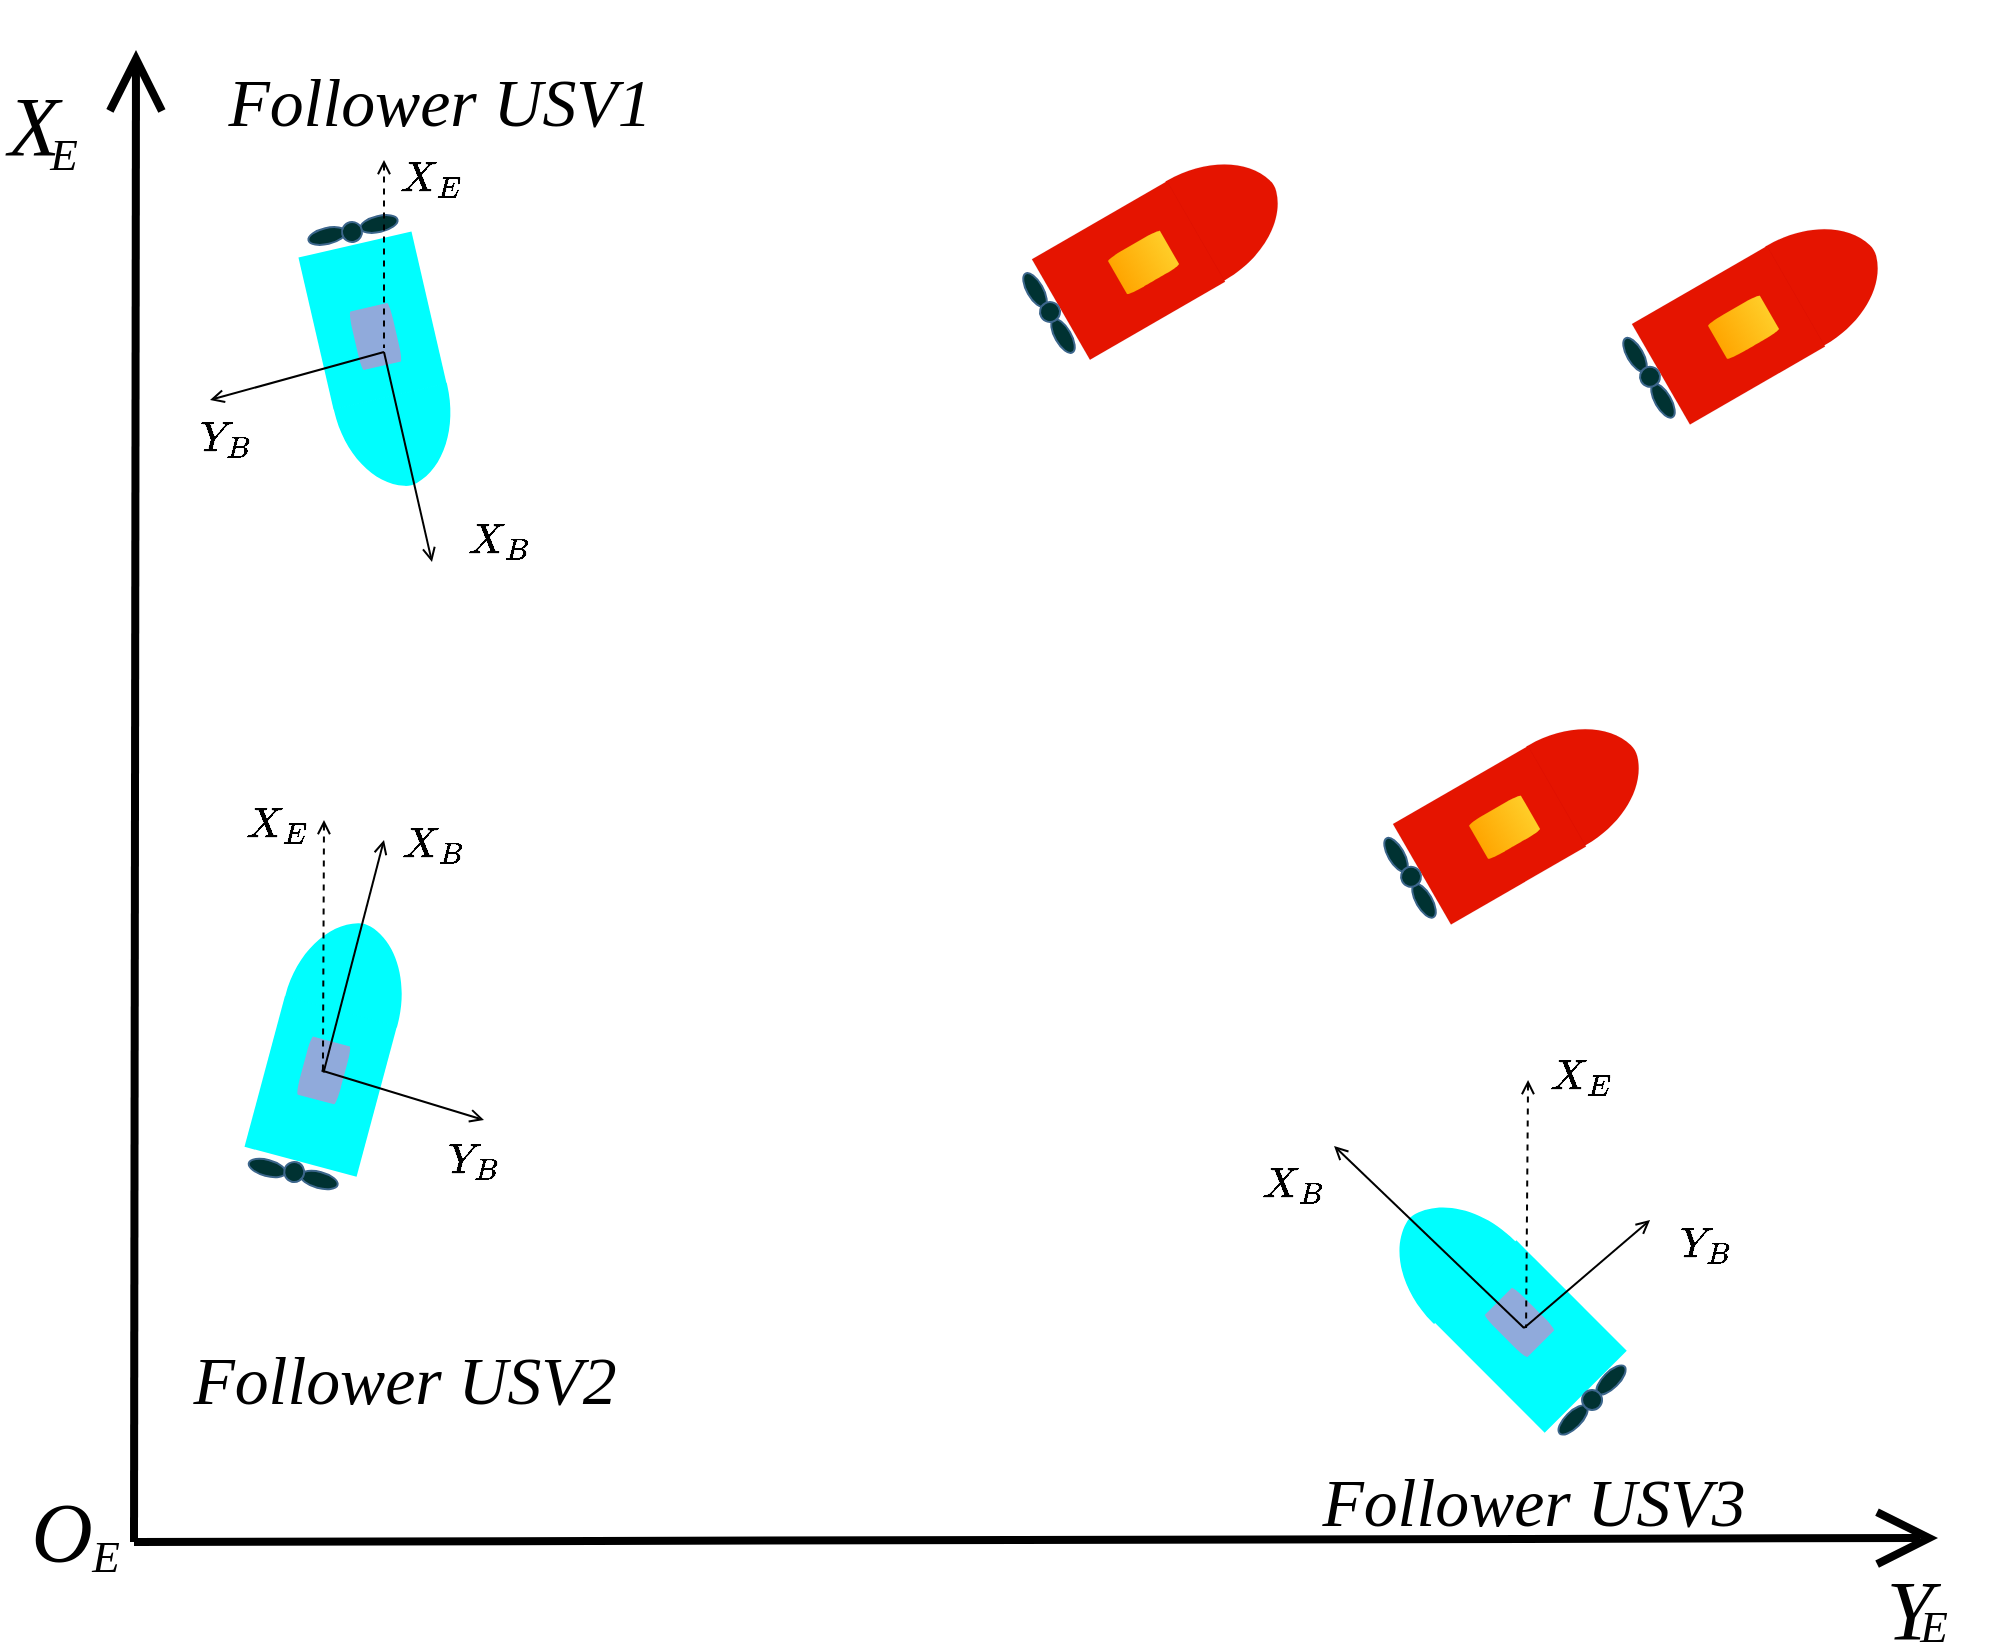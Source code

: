 <mxfile version="26.0.16">
  <diagram name="第 1 页" id="760zQDuqEaG6lzYlLRAv">
    <mxGraphModel dx="1667" dy="-176" grid="1" gridSize="9" guides="1" tooltips="1" connect="1" arrows="1" fold="1" page="1" pageScale="1" pageWidth="827" pageHeight="1169" background="#ffffff" math="1" shadow="0">
      <root>
        <mxCell id="0" />
        <mxCell id="1" parent="0" />
        <UserObject label="" tags="连接线" id="ym3lUk-vuMwfT1RFdZp_-1">
          <mxCell style="vsdxID=230;edgeStyle=none;startArrow=none;endArrow=open;startSize=22;endSize=22;strokeWidth=4;strokeColor=#000000;spacingTop=0;spacingBottom=0;spacingLeft=0;spacingRight=0;verticalAlign=middle;html=1;labelBackgroundColor=#ffffff;rounded=0;" parent="1" edge="1">
            <mxGeometry relative="1" as="geometry">
              <Array as="points" />
              <mxPoint x="148" y="2132" as="sourcePoint" />
              <mxPoint x="149" y="1386" as="targetPoint" />
            </mxGeometry>
          </mxCell>
        </UserObject>
        <UserObject label="" tags="连接线" id="ym3lUk-vuMwfT1RFdZp_-2">
          <mxCell style="vsdxID=231;edgeStyle=none;startArrow=none;endArrow=open;startSize=22;endSize=22;strokeWidth=4;strokeColor=#000000;spacingTop=0;spacingBottom=0;spacingLeft=0;spacingRight=0;verticalAlign=middle;html=1;labelBackgroundColor=#FFFFFF;rounded=0;" parent="1" edge="1">
            <mxGeometry relative="1" as="geometry">
              <Array as="points" />
              <mxPoint x="148" y="2132" as="sourcePoint" />
              <mxPoint x="1050" y="2130" as="targetPoint" />
            </mxGeometry>
          </mxCell>
        </UserObject>
        <UserObject label="&lt;div style=&quot;font-size: 1px&quot;&gt;&lt;font style=&quot;font-size:42.33px;font-family:Times New Roman;color:#000000;direction:ltr;letter-spacing:0px;line-height:120%;opacity:1&quot;&gt;&lt;i&gt;Y&lt;br/&gt;&lt;/i&gt;&lt;/font&gt;&lt;/div&gt;" tags="背景" id="ym3lUk-vuMwfT1RFdZp_-3">
          <mxCell style="verticalAlign=middle;align=center;overflow=width;vsdxID=233;fillColor=none;gradientColor=none;shape=stencil(nZBLDoAgDERP0z3SIyjew0SURgSD+Lu9kMZoXLhwN9O+tukAlrNpJg1SzDH4QW/URgNYgZTkjA4UkwJUgGXng+6DX1zLfmoymdXo17xh5zmRJ6Q42BWCfc2oJfdAr+Yv+AP9Cb7OJ3H/2JG1HNGz/84klThPVCc=);strokeColor=none;strokeWidth=2;points=[];labelBackgroundColor=none;rounded=0;html=1;whiteSpace=wrap;" parent="1" vertex="1">
            <mxGeometry x="1019" y="2141" width="34" height="41" as="geometry" />
          </mxCell>
        </UserObject>
        <UserObject label="&lt;div style=&quot;font-size: 1px&quot;&gt;&lt;font style=&quot;font-size:42.33px;font-family:Times New Roman;color:#000000;direction:ltr;letter-spacing:0px;line-height:120%;opacity:1&quot;&gt;&lt;i&gt;O&lt;br/&gt;&lt;/i&gt;&lt;/font&gt;&lt;/div&gt;" tags="背景" id="ym3lUk-vuMwfT1RFdZp_-4">
          <mxCell style="verticalAlign=middle;align=center;overflow=width;vsdxID=234;fillColor=#ffffff;gradientColor=none;shape=stencil(nZBLDoAgDERP0z3SIyjew0SURgSD+Lu9kMZoXLhwN9O+tukAlrNpJg1SzDH4QW/URgNYgZTkjA4UkwJUgGXng+6DX1zLfmoymdXo17xh5zmRJ6Q42BWCfc2oJfdAr+Yv+AP9Cb7OJ3H/2JG1HNGz/84klThPVCc=);strokeColor=none;strokeWidth=2;points=[];labelBackgroundColor=none;rounded=0;html=1;whiteSpace=wrap;" parent="1" vertex="1">
            <mxGeometry x="95" y="2102" width="34" height="41" as="geometry" />
          </mxCell>
        </UserObject>
        <UserObject label="&lt;div style=&quot;font-size: 1px&quot;&gt;&lt;font style=&quot;font-size:33.87px;font-family:Times New Roman;color:#000000;direction:ltr;letter-spacing:0px;line-height:120%;opacity:1&quot;&gt;&lt;i&gt;Follower USV1&lt;br/&gt;&lt;/i&gt;&lt;/font&gt;&lt;/div&gt;" tags="背景" id="ym3lUk-vuMwfT1RFdZp_-5">
          <mxCell style="verticalAlign=middle;align=center;overflow=width;vsdxID=248;fillColor=none;gradientColor=none;shape=stencil(nZBLDoAgDERP0z3SIyjew0SURgSD+Lu9kMZoXLhwN9O+tukAlrNpJg1SzDH4QW/URgNYgZTkjA4UkwJUgGXng+6DX1zLfmoymdXo17xh5zmRJ6Q42BWCfc2oJfdAr+Yv+AP9Cb7OJ3H/2JG1HNGz/84klThPVCc=);strokeColor=none;strokeWidth=2;points=[];labelBackgroundColor=none;rounded=0;html=1;whiteSpace=wrap;" parent="1" vertex="1">
            <mxGeometry x="170" y="1391" width="262" height="44" as="geometry" />
          </mxCell>
        </UserObject>
        <UserObject label="&lt;div style=&quot;font-size: 1px&quot;&gt;&lt;font style=&quot;font-size:33.87px;font-family:Times New Roman;color:#000000;direction:ltr;letter-spacing:0px;line-height:120%;opacity:1&quot;&gt;&lt;i&gt;Follower USV2&lt;br/&gt;&lt;/i&gt;&lt;/font&gt;&lt;/div&gt;" tags="背景" id="ym3lUk-vuMwfT1RFdZp_-6">
          <mxCell style="verticalAlign=middle;align=center;overflow=width;vsdxID=249;fillColor=none;gradientColor=none;shape=stencil(nZBLDoAgDERP0z3SIyjew0SURgSD+Lu9kMZoXLhwN9O+tukAlrNpJg1SzDH4QW/URgNYgZTkjA4UkwJUgGXng+6DX1zLfmoymdXo17xh5zmRJ6Q42BWCfc2oJfdAr+Yv+AP9Cb7OJ3H/2JG1HNGz/84klThPVCc=);strokeColor=none;strokeWidth=2;points=[];labelBackgroundColor=none;rounded=0;html=1;whiteSpace=wrap;" parent="1" vertex="1">
            <mxGeometry x="144" y="2031" width="279" height="42" as="geometry" />
          </mxCell>
        </UserObject>
        <UserObject label="&lt;div style=&quot;font-size: 1px&quot;&gt;&lt;font style=&quot;font-size:33.87px;font-family:Times New Roman;color:#000000;direction:ltr;letter-spacing:0px;line-height:120%;opacity:1&quot;&gt;&lt;i&gt;Follower USV3&lt;br/&gt;&lt;/i&gt;&lt;/font&gt;&lt;/div&gt;" tags="背景" id="ym3lUk-vuMwfT1RFdZp_-7">
          <mxCell style="verticalAlign=middle;align=center;overflow=width;vsdxID=250;fillColor=none;gradientColor=none;shape=stencil(nZBLDoAgDERP0z3SIyjew0SURgSD+Lu9kMZoXLhwN9O+tukAlrNpJg1SzDH4QW/URgNYgZTkjA4UkwJUgGXng+6DX1zLfmoymdXo17xh5zmRJ6Q42BWCfc2oJfdAr+Yv+AP9Cb7OJ3H/2JG1HNGz/84klThPVCc=);strokeColor=none;strokeWidth=2;points=[];labelBackgroundColor=none;rounded=0;html=1;whiteSpace=wrap;" parent="1" vertex="1">
            <mxGeometry x="723" y="2092" width="250" height="40" as="geometry" />
          </mxCell>
        </UserObject>
        <UserObject label="&lt;div style=&quot;font-size: 1px&quot;&gt;&lt;font style=&quot;font-size:22.58px;font-family:Times New Roman;color:#000000;direction:ltr;letter-spacing:0px;line-height:120%;opacity:1&quot;&gt;&lt;i&gt;E&lt;br/&gt;&lt;/i&gt;&lt;/font&gt;&lt;/div&gt;" tags="背景" id="ym3lUk-vuMwfT1RFdZp_-8">
          <mxCell style="verticalAlign=middle;align=center;overflow=width;vsdxID=266;fillColor=none;gradientColor=none;shape=stencil(nZBLDoAgDERP0z3SIyjew0SURgSD+Lu9kMZoXLhwN9O+tukAlrNpJg1SzDH4QW/URgNYgZTkjA4UkwJUgGXng+6DX1zLfmoymdXo17xh5zmRJ6Q42BWCfc2oJfdAr+Yv+AP9Cb7OJ3H/2JG1HNGz/84klThPVCc=);strokeColor=none;strokeWidth=2;points=[];labelBackgroundColor=none;rounded=0;html=1;whiteSpace=wrap;" parent="1" vertex="1">
            <mxGeometry x="1038" y="2160" width="20" height="24" as="geometry" />
          </mxCell>
        </UserObject>
        <UserObject label="&lt;div style=&quot;font-size: 1px&quot;&gt;&lt;font style=&quot;font-size:22.58px;font-family:Times New Roman;color:#000000;direction:ltr;letter-spacing:0px;line-height:120%;opacity:1&quot;&gt;&lt;i&gt;E&lt;br/&gt;&lt;/i&gt;&lt;/font&gt;&lt;/div&gt;" tags="背景" id="ym3lUk-vuMwfT1RFdZp_-9">
          <mxCell style="verticalAlign=middle;align=center;overflow=width;vsdxID=267;fillColor=none;gradientColor=none;shape=stencil(nZBLDoAgDERP0z3SIyjew0SURgSD+Lu9kMZoXLhwN9O+tukAlrNpJg1SzDH4QW/URgNYgZTkjA4UkwJUgGXng+6DX1zLfmoymdXo17xh5zmRJ6Q42BWCfc2oJfdAr+Yv+AP9Cb7OJ3H/2JG1HNGz/84klThPVCc=);strokeColor=none;strokeWidth=2;points=[];labelBackgroundColor=none;rounded=0;html=1;whiteSpace=wrap;" parent="1" vertex="1">
            <mxGeometry x="124" y="2125" width="20" height="24" as="geometry" />
          </mxCell>
        </UserObject>
        <UserObject label="" tags="背景" id="ym3lUk-vuMwfT1RFdZp_-10">
          <mxCell style="vsdxID=268;fillColor=none;gradientColor=none;strokeColor=none;strokeWidth=2;points=[];labelBackgroundColor=none;rounded=0;html=1;whiteSpace=wrap;" parent="1" vertex="1">
            <mxGeometry x="81" y="1399" width="43" height="50" as="geometry" />
          </mxCell>
        </UserObject>
        <mxCell id="ym3lUk-vuMwfT1RFdZp_-11" value="&lt;div style=&quot;font-size: 1px&quot;&gt;&lt;font style=&quot;font-size:42.33px;font-family:Times New Roman;color:#000000;direction:ltr;letter-spacing:0px;line-height:120%;opacity:1&quot;&gt;&lt;i&gt;X&lt;br/&gt;&lt;/i&gt;&lt;/font&gt;&lt;/div&gt;" style="verticalAlign=middle;align=center;overflow=width;vsdxID=269;fillColor=#ffffff;gradientColor=none;shape=stencil(nZBLDoAgDERP0z3SIyjew0SURgSD+Lu9kMZoXLhwN9O+tukAlrNpJg1SzDH4QW/URgNYgZTkjA4UkwJUgGXng+6DX1zLfmoymdXo17xh5zmRJ6Q42BWCfc2oJfdAr+Yv+AP9Cb7OJ3H/2JG1HNGz/84klThPVCc=);strokeColor=none;strokeWidth=2;points=[];labelBackgroundColor=none;rounded=0;html=1;whiteSpace=wrap;" parent="ym3lUk-vuMwfT1RFdZp_-10" vertex="1">
          <mxGeometry width="34" height="41" as="geometry" />
        </mxCell>
        <mxCell id="ym3lUk-vuMwfT1RFdZp_-12" value="&lt;div style=&quot;font-size: 1px&quot;&gt;&lt;font style=&quot;font-size:22.58px;font-family:Times New Roman;color:#000000;direction:ltr;letter-spacing:0px;line-height:120%;opacity:1&quot;&gt;&lt;i&gt;E&lt;br/&gt;&lt;/i&gt;&lt;/font&gt;&lt;/div&gt;" style="verticalAlign=middle;align=center;overflow=width;vsdxID=270;fillColor=none;gradientColor=none;shape=stencil(nZBLDoAgDERP0z3SIyjew0SURgSD+Lu9kMZoXLhwN9O+tukAlrNpJg1SzDH4QW/URgNYgZTkjA4UkwJUgGXng+6DX1zLfmoymdXo17xh5zmRJ6Q42BWCfc2oJfdAr+Yv+AP9Cb7OJ3H/2JG1HNGz/84klThPVCc=);strokeColor=none;strokeWidth=2;points=[];labelBackgroundColor=none;rounded=0;html=1;whiteSpace=wrap;" parent="ym3lUk-vuMwfT1RFdZp_-10" vertex="1">
          <mxGeometry x="22" y="25" width="20" height="24" as="geometry" />
        </mxCell>
        <mxCell id="ym3lUk-vuMwfT1RFdZp_-37" value="" style="group" parent="1" vertex="1" connectable="0">
          <mxGeometry x="782.999" y="1901" width="120.062" height="189.466" as="geometry" />
        </mxCell>
        <mxCell id="ym3lUk-vuMwfT1RFdZp_-38" style="vsdxID=347;rotation=255;fillColor=none;gradientColor=none;strokeColor=none;strokeWidth=2;points=[];labelBackgroundColor=none;rounded=0;html=1;whiteSpace=wrap;" parent="ym3lUk-vuMwfT1RFdZp_-37" vertex="1">
          <mxGeometry x="-3.969" y="71" width="128" height="90" as="geometry" />
        </mxCell>
        <mxCell id="ym3lUk-vuMwfT1RFdZp_-39" style="vsdxID=348;rotation=315;fillColor=#00fefe;gradientColor=none;shape=stencil(lZPRcoMgEEW/hkeZZdERntPkP5gElamVDJrG/H2xUBQzk2ne2OWwFy67hB/GTl01QRgnZz/13VymjvAPgmiGTjsz+RXhR8IPjXW6dfY2XEJ8VQu5rL7s91JhDueAAi6HEB4hwQB+41OgzzcXcJZ4FvmYkZIyGVIzRigSMZSCchEJnhMxlDWt6peyuWYpqRS5JvPXYLkuA4os1y1LWuXSQKXcKit39rtuTlXrcDFw0SCskmURqqpUdFcT5kLNZiycndRk7JA9pleu1YXXK5petdnWeNf6ukmzV94IoELm/mxfjvm/Jne2HvI9899/WU+w57/G1CB/djzwuWf4SolcfdeKvRneaNz3aL9YJ6QxfR8GbLu/nyifCtPIjz8=);strokeColor=none;strokeWidth=0;spacingTop=-3;spacingBottom=-3;spacingLeft=-3;spacingRight=-3;points=[];labelBackgroundColor=none;rounded=0;html=1;whiteSpace=wrap;" parent="ym3lUk-vuMwfT1RFdZp_-38" vertex="1">
          <mxGeometry x="-6" y="-9" width="58" height="46" as="geometry" />
        </mxCell>
        <mxCell id="ym3lUk-vuMwfT1RFdZp_-40" style="vsdxID=349;rotation=315;fillColor=#00fefe;gradientColor=none;shape=stencil(nZBRDoQgDERP03+WHsHFe5iISyOCQdT19kIaIxq//Jtp3zTpAFaTaUYNUkwx+F6v1EYD+AUpyRkdKCYFqACrzgf9C352LfuxyWRWg1/yhT/nRE5IsZWuZtCSK8CPeI0e/hF+jV7AJM4PO7KWCyr390bSiNtEtQM=);strokeColor=none;strokeWidth=0;spacingTop=-3;spacingBottom=-3;spacingLeft=-3;spacingRight=-3;points=[];labelBackgroundColor=none;rounded=0;html=1;whiteSpace=wrap;" parent="ym3lUk-vuMwfT1RFdZp_-38" vertex="1">
          <mxGeometry x="38" y="18" width="58" height="78" as="geometry" />
        </mxCell>
        <mxCell id="ym3lUk-vuMwfT1RFdZp_-41" style="vsdxID=350;rotation=315;fillColor=#90aadb;gradientColor=none;shape=stencil(tZTbUsMgEIafhsswHJPmWut7MC1tGWPSIamNby+RhWSjrTqjd7B8sP8eWCIf+pM5WyJYP/ju2V7dfjgR+UiEcO3JejeEFZFbIh8OnbdH313afdyfzUROq5fudXphjPdqTXU13RLsLVrYx+4pwruLjzTP+KYEHEyMljxaRgFQSbkGCEyccvAyygwpBZBMUFktnRu/C6celGrKgfegNJhUehUerWmNgglIJQEpzOj6wneDGVzXLoNljfFHWwR/xaExR3TUX609L8z8Xno4Yzg5SlEtcXZmBgxlTdkqOTMj18xPPW/KnK9cl4rqzaou6VouSxBcY9+JAc+Naxf9E0rAUcZX9FqnoEpiobMEgRKfJC4DkZi4lRwskZGvO+JGl4nPXVZr1GUy1zTFTEX6Av/QZFggD79EYoV6ritAKgtCn/qv5N3ph2/mya/gsJjH1sE1TZx6y/P1mAumOCLl9h0=);strokeColor=none;strokeWidth=0;spacingTop=-3;spacingBottom=-3;spacingLeft=-3;spacingRight=-3;points=[];labelBackgroundColor=none;rounded=0;html=1;whiteSpace=wrap;" parent="ym3lUk-vuMwfT1RFdZp_-38" vertex="1">
          <mxGeometry x="51" y="35" width="21" height="30" as="geometry" />
        </mxCell>
        <mxCell id="ym3lUk-vuMwfT1RFdZp_-42" style="vsdxID=351;rotation=255;fillColor=none;gradientColor=none;strokeColor=none;strokeWidth=2;points=[];labelBackgroundColor=none;rounded=0;html=1;whiteSpace=wrap;" parent="ym3lUk-vuMwfT1RFdZp_-38" vertex="1">
          <mxGeometry x="85" y="69" width="26" height="39" as="geometry" />
        </mxCell>
        <mxCell id="ym3lUk-vuMwfT1RFdZp_-43" style="vsdxID=352;rotation=315;fillColor=#003232;gradientColor=none;shape=stencil(vVFBDgIhDHwNRxKE+IJ1/Ufjll0iLpuCLv5eSDWKevLgbaYznTatMF2cYEGhVUwUjri6IU3C7ITWbp6QXCpImF6YzgbCkcJ5HpgvUJ0VncKlJmTuU7VDqyuzLdM9O4EORaLcaIpa7yNoo75GqSwhuygpJEguzM1UDzSiLGOk9TDec1iKK+LyUf5lsf+tVcDzzNZ5z1961d/fUkr8UtPfAA==);strokeColor=#3c668c;points=[[0.5,0,0],[0.5,0.5,0],[0.5,0.5,0],[0.5,0.5,0],[1,0.5,0]];labelBackgroundColor=none;rounded=0;html=1;whiteSpace=wrap;" parent="ym3lUk-vuMwfT1RFdZp_-42" vertex="1">
          <mxGeometry x="13" y="6" width="19" height="8" as="geometry" />
        </mxCell>
        <mxCell id="ym3lUk-vuMwfT1RFdZp_-44" style="vsdxID=353;rotation=315;fillColor=#003232;gradientColor=none;shape=stencil(vVFBDgIhDHwNRxKE+IJ1/Ufjll0iLpuCLv5eSDWKevLgbaYznTatMF2cYEGhVUwUjri6IU3C7ITWbp6QXCpImF6YzgbCkcJ5HpgvUJ0VncKlJmTuU7VDqyuzLdM9O4EORaLcaIpa7yNoo75GqSwhuygpJEguzM1UDzSiLGOk9TDec1iKK+LyUf5lsf+tVcDzzNZ5z1961d/fUkr8UtPfAA==);strokeColor=#3c668c;points=[[0.5,0,0],[0.5,0.5,0],[0.5,0.5,0],[0.5,0.5,0],[1,0.5,0]];labelBackgroundColor=none;rounded=0;html=1;whiteSpace=wrap;" parent="ym3lUk-vuMwfT1RFdZp_-42" vertex="1">
          <mxGeometry x="-6" y="26" width="19" height="8" as="geometry" />
        </mxCell>
        <mxCell id="ym3lUk-vuMwfT1RFdZp_-45" style="vsdxID=354;rotation=315;fillColor=#003232;gradientColor=none;shape=stencil(vVHLDsIgEPwajiQU4hfU+h8bu7RELM2CFv9eyMZYjCcP3mZ2Zh/ZEaaPM6wotIqJwgU3N6ZZmKPQ2i0zkksFCTMI09tAOFG4LSPzFaqzomu41wmZ+1Tt0OrB7MD0xE6gc5EoN5qi1vsa1Kmvo1SWkF2UFBIkF5ZmqweaUJY10nqYGiluiOuu3P182P/OKuD9Zuu855T2+mcspcSRmuEJ);strokeColor=#3c668c;points=[[0.5,0,0],[0.5,0.5,0],[0.5,0.5,0],[0.5,0.5,0],[1,0.5,0],[0.15,0.85,0],[0.85,0.85,0],[0.85,0.15,0],[0.15,0.15,0]];labelBackgroundColor=none;rounded=0;html=1;whiteSpace=wrap;" parent="ym3lUk-vuMwfT1RFdZp_-42" vertex="1">
          <mxGeometry x="8" y="15" width="10" height="10" as="geometry" />
        </mxCell>
        <mxCell id="ym3lUk-vuMwfT1RFdZp_-46" style="vsdxID=355;rotation=278;fillColor=none;gradientColor=none;strokeColor=none;strokeWidth=2;points=[];labelBackgroundColor=none;rounded=0;html=1;whiteSpace=wrap;" parent="ym3lUk-vuMwfT1RFdZp_-37" vertex="1">
          <mxGeometry x="30.031" y="57" width="46" height="86" as="geometry" />
        </mxCell>
        <UserObject label="" tags="连接线" id="ym3lUk-vuMwfT1RFdZp_-47">
          <mxCell style="vsdxID=356;edgeStyle=none;startArrow=none;endArrow=open;startSize=5;endSize=5;strokeColor=#000000;spacingTop=0;spacingBottom=0;spacingLeft=0;spacingRight=0;verticalAlign=middle;html=1;labelBackgroundColor=#ffffff;rounded=0;" parent="ym3lUk-vuMwfT1RFdZp_-46" edge="1">
            <mxGeometry relative="1" as="geometry">
              <Array as="points" />
              <mxPoint x="30" y="67" as="sourcePoint" />
              <mxPoint x="-65" y="-24" as="targetPoint" />
            </mxGeometry>
          </mxCell>
        </UserObject>
        <UserObject label="" tags="连接线" id="ym3lUk-vuMwfT1RFdZp_-48">
          <mxCell style="vsdxID=357;edgeStyle=none;startArrow=none;endArrow=open;startSize=5;endSize=5;strokeColor=#000000;spacingTop=0;spacingBottom=0;spacingLeft=0;spacingRight=0;verticalAlign=middle;html=1;labelBackgroundColor=#ffffff;rounded=0;" parent="ym3lUk-vuMwfT1RFdZp_-46" edge="1">
            <mxGeometry relative="1" as="geometry">
              <Array as="points" />
              <mxPoint x="30" y="67" as="sourcePoint" />
              <mxPoint x="93" y="13" as="targetPoint" />
            </mxGeometry>
          </mxCell>
        </UserObject>
        <UserObject label="" tags="连接线" id="ym3lUk-vuMwfT1RFdZp_-49">
          <mxCell style="vsdxID=358;edgeStyle=none;dashed=1;startArrow=open;endArrow=none;startSize=5;endSize=5;strokeColor=#000000;spacingTop=0;spacingBottom=0;spacingLeft=0;spacingRight=0;verticalAlign=middle;html=1;labelBackgroundColor=#FFFFFF;rounded=0;" parent="ym3lUk-vuMwfT1RFdZp_-37" edge="1">
            <mxGeometry relative="1" as="geometry">
              <Array as="points" />
              <mxPoint x="62.031" as="sourcePoint" />
              <mxPoint x="61.031" y="124" as="targetPoint" />
            </mxGeometry>
          </mxCell>
        </UserObject>
        <mxCell id="ym3lUk-vuMwfT1RFdZp_-50" value="" style="group" parent="1" vertex="1" connectable="0">
          <mxGeometry x="186" y="1441" width="162" height="201" as="geometry" />
        </mxCell>
        <UserObject label="" tags="连接线" id="ym3lUk-vuMwfT1RFdZp_-51">
          <mxCell style="vsdxID=308;edgeStyle=none;startArrow=none;endArrow=none;startSize=5;endSize=5;strokeColor=#000000;spacingTop=0;spacingBottom=0;spacingLeft=0;spacingRight=0;verticalAlign=middle;html=1;labelBackgroundColor=#ffffff;rounded=0;jumpStyle=arc;" parent="ym3lUk-vuMwfT1RFdZp_-50" edge="1">
            <mxGeometry relative="1" as="geometry">
              <Array as="points" />
              <mxPoint x="86" y="99" as="sourcePoint" />
              <mxPoint x="85" y="87" as="targetPoint" />
            </mxGeometry>
          </mxCell>
        </UserObject>
        <mxCell id="ym3lUk-vuMwfT1RFdZp_-52" style="vsdxID=297;rotation=167;fillColor=#00fefe;gradientColor=none;shape=stencil(lZPRcoMgEEW/hkeZZdERntPkP5gElamVDJrG/H2xUBQzk2ne2OWwFy67hB/GTl01QRgnZz/13VymjvAPgmiGTjsz+RXhR8IPjXW6dfY2XEJ8VQu5rL7s91JhDueAAi6HEB4hwQB+41OgzzcXcJZ4FvmYkZIyGVIzRigSMZSCchEJnhMxlDWt6peyuWYpqRS5JvPXYLkuA4os1y1LWuXSQKXcKit39rtuTlXrcDFw0SCskmURqqpUdFcT5kLNZiycndRk7JA9pleu1YXXK5petdnWeNf6ukmzV94IoELm/mxfjvm/Jne2HvI9899/WU+w57/G1CB/djzwuWf4SolcfdeKvRneaNz3aL9YJ6QxfR8GbLu/nyifCtPIjz8=);strokeColor=none;strokeWidth=0;spacingTop=-3;spacingBottom=-3;spacingLeft=-3;spacingRight=-3;points=[];labelBackgroundColor=none;rounded=0;html=1;whiteSpace=wrap;container=0;" parent="ym3lUk-vuMwfT1RFdZp_-50" vertex="1">
          <mxGeometry x="66" y="117" width="58" height="46" as="geometry" />
        </mxCell>
        <mxCell id="ym3lUk-vuMwfT1RFdZp_-53" style="vsdxID=298;rotation=167;fillColor=#00fefe;gradientColor=none;shape=stencil(nZBRDoQgDERP03+WHsHFe5iISyOCQdT19kIaIxq//Jtp3zTpAFaTaUYNUkwx+F6v1EYD+AUpyRkdKCYFqACrzgf9C352LfuxyWRWg1/yhT/nRE5IsZWuZtCSK8CPeI0e/hF+jV7AJM4PO7KWCyr390bSiNtEtQM=);strokeColor=none;strokeWidth=0;spacingTop=-3;spacingBottom=-3;spacingLeft=-3;spacingRight=-3;points=[];labelBackgroundColor=none;rounded=0;html=1;whiteSpace=wrap;container=0;" parent="ym3lUk-vuMwfT1RFdZp_-50" vertex="1">
          <mxGeometry x="52" y="41" width="58" height="78" as="geometry" />
        </mxCell>
        <mxCell id="ym3lUk-vuMwfT1RFdZp_-54" style="vsdxID=299;rotation=167;fillColor=#90aadb;gradientColor=none;shape=stencil(tZTbUsMgEIafhsswHJPmWut7MC1tGWPSIamNby+RhWSjrTqjd7B8sP8eWCIf+pM5WyJYP/ju2V7dfjgR+UiEcO3JejeEFZFbIh8OnbdH313afdyfzUROq5fudXphjPdqTXU13RLsLVrYx+4pwruLjzTP+KYEHEyMljxaRgFQSbkGCEyccvAyygwpBZBMUFktnRu/C6celGrKgfegNJhUehUerWmNgglIJQEpzOj6wneDGVzXLoNljfFHWwR/xaExR3TUX609L8z8Xno4Yzg5SlEtcXZmBgxlTdkqOTMj18xPPW/KnK9cl4rqzaou6VouSxBcY9+JAc+Naxf9E0rAUcZX9FqnoEpiobMEgRKfJC4DkZi4lRwskZGvO+JGl4nPXVZr1GUy1zTFTEX6Av/QZFggD79EYoV6ritAKgtCn/qv5N3ph2/mya/gsJjH1sE1TZx6y/P1mAumOCLl9h0=);strokeColor=none;strokeWidth=0;spacingTop=-3;spacingBottom=-3;spacingLeft=-3;spacingRight=-3;points=[];labelBackgroundColor=none;rounded=0;html=1;whiteSpace=wrap;container=0;" parent="ym3lUk-vuMwfT1RFdZp_-50" vertex="1">
          <mxGeometry x="72" y="73" width="21" height="30" as="geometry" />
        </mxCell>
        <mxCell id="ym3lUk-vuMwfT1RFdZp_-55" style="vsdxID=301;rotation=167;fillColor=#003232;gradientColor=none;shape=stencil(vVFBDgIhDHwNRxKE+IJ1/Ufjll0iLpuCLv5eSDWKevLgbaYznTatMF2cYEGhVUwUjri6IU3C7ITWbp6QXCpImF6YzgbCkcJ5HpgvUJ0VncKlJmTuU7VDqyuzLdM9O4EORaLcaIpa7yNoo75GqSwhuygpJEguzM1UDzSiLGOk9TDec1iKK+LyUf5lsf+tVcDzzNZ5z1961d/fUkr8UtPfAA==);strokeColor=#3c668c;points=[[0.5,0,0],[0.5,0.5,0],[0.5,0.5,0],[0.5,0.5,0],[1,0.5,0]];labelBackgroundColor=none;rounded=0;html=1;whiteSpace=wrap;container=0;" parent="ym3lUk-vuMwfT1RFdZp_-50" vertex="1">
          <mxGeometry x="49" y="34" width="19" height="8" as="geometry" />
        </mxCell>
        <mxCell id="ym3lUk-vuMwfT1RFdZp_-56" style="vsdxID=302;rotation=167;fillColor=#003232;gradientColor=none;shape=stencil(vVFBDgIhDHwNRxKE+IJ1/Ufjll0iLpuCLv5eSDWKevLgbaYznTatMF2cYEGhVUwUjri6IU3C7ITWbp6QXCpImF6YzgbCkcJ5HpgvUJ0VncKlJmTuU7VDqyuzLdM9O4EORaLcaIpa7yNoo75GqSwhuygpJEguzM1UDzSiLGOk9TDec1iKK+LyUf5lsf+tVcDzzNZ5z1961d/fUkr8UtPfAA==);strokeColor=#3c668c;points=[[0.5,0,0],[0.5,0.5,0],[0.5,0.5,0],[0.5,0.5,0],[1,0.5,0]];labelBackgroundColor=none;rounded=0;html=1;whiteSpace=wrap;container=0;" parent="ym3lUk-vuMwfT1RFdZp_-50" vertex="1">
          <mxGeometry x="75" y="28" width="19" height="8" as="geometry" />
        </mxCell>
        <mxCell id="ym3lUk-vuMwfT1RFdZp_-57" style="vsdxID=303;rotation=167;fillColor=#003232;gradientColor=none;shape=stencil(vVHLDsIgEPwajiQU4hfU+h8bu7RELM2CFv9eyMZYjCcP3mZ2Zh/ZEaaPM6wotIqJwgU3N6ZZmKPQ2i0zkksFCTMI09tAOFG4LSPzFaqzomu41wmZ+1Tt0OrB7MD0xE6gc5EoN5qi1vsa1Kmvo1SWkF2UFBIkF5ZmqweaUJY10nqYGiluiOuu3P182P/OKuD9Zuu855T2+mcspcSRmuEJ);strokeColor=#3c668c;points=[[0.5,0,0],[0.5,0.5,0],[0.5,0.5,0],[0.5,0.5,0],[1,0.5,0],[0.15,0.85,0],[0.85,0.85,0],[0.85,0.15,0],[0.15,0.15,0]];labelBackgroundColor=none;rounded=0;html=1;whiteSpace=wrap;container=0;" parent="ym3lUk-vuMwfT1RFdZp_-50" vertex="1">
          <mxGeometry x="66" y="31" width="10" height="10" as="geometry" />
        </mxCell>
        <UserObject label="" tags="连接线" id="ym3lUk-vuMwfT1RFdZp_-58">
          <mxCell style="vsdxID=305;edgeStyle=none;startArrow=none;endArrow=open;startSize=5;endSize=5;strokeColor=#000000;spacingTop=0;spacingBottom=0;spacingLeft=0;spacingRight=0;verticalAlign=middle;html=1;labelBackgroundColor=#ffffff;rounded=0;" parent="ym3lUk-vuMwfT1RFdZp_-50" edge="1">
            <mxGeometry relative="1" as="geometry">
              <Array as="points" />
              <mxPoint x="87" y="96" as="sourcePoint" />
              <mxPoint x="111" y="201" as="targetPoint" />
            </mxGeometry>
          </mxCell>
        </UserObject>
        <UserObject label="" tags="连接线" id="ym3lUk-vuMwfT1RFdZp_-59">
          <mxCell style="vsdxID=306;edgeStyle=none;startArrow=none;endArrow=open;startSize=5;endSize=5;strokeColor=#000000;spacingTop=0;spacingBottom=0;spacingLeft=0;spacingRight=0;verticalAlign=middle;html=1;labelBackgroundColor=#ffffff;rounded=0;" parent="ym3lUk-vuMwfT1RFdZp_-50" edge="1">
            <mxGeometry relative="1" as="geometry">
              <Array as="points" />
              <mxPoint x="87" y="96" as="sourcePoint" />
              <mxPoint y="120" as="targetPoint" />
            </mxGeometry>
          </mxCell>
        </UserObject>
        <UserObject label="" tags="连接线" id="ym3lUk-vuMwfT1RFdZp_-60">
          <mxCell style="vsdxID=307;edgeStyle=none;dashed=1;startArrow=open;endArrow=none;startSize=5;endSize=5;strokeColor=#000000;spacingTop=0;spacingBottom=0;spacingLeft=0;spacingRight=0;verticalAlign=middle;html=1;labelBackgroundColor=#FFFFFF;rounded=0;" parent="ym3lUk-vuMwfT1RFdZp_-50" edge="1">
            <mxGeometry relative="1" as="geometry">
              <Array as="points" />
              <mxPoint x="87" as="sourcePoint" />
              <mxPoint x="87" y="94" as="targetPoint" />
            </mxGeometry>
          </mxCell>
        </UserObject>
        <mxCell id="K0smCS37ebfzM0jqKc9F-3" value="\(Y_{B}\)" style="text;html=1;align=center;verticalAlign=middle;whiteSpace=wrap;rounded=0;fontSize=18;fontStyle=1" parent="ym3lUk-vuMwfT1RFdZp_-50" vertex="1">
          <mxGeometry x="-13" y="130" width="41" height="20" as="geometry" />
        </mxCell>
        <mxCell id="K0smCS37ebfzM0jqKc9F-2" value="\(X_{E}\)" style="text;html=1;align=center;verticalAlign=middle;whiteSpace=wrap;rounded=0;fontSize=18;fontStyle=1" parent="ym3lUk-vuMwfT1RFdZp_-50" vertex="1">
          <mxGeometry x="94" width="34" height="20" as="geometry" />
        </mxCell>
        <mxCell id="K0smCS37ebfzM0jqKc9F-17" value="\(X_{B}\)" style="text;html=1;align=center;verticalAlign=middle;whiteSpace=wrap;rounded=0;fontSize=18;fontStyle=1" parent="ym3lUk-vuMwfT1RFdZp_-50" vertex="1">
          <mxGeometry x="128" y="181" width="34" height="20" as="geometry" />
        </mxCell>
        <mxCell id="K0smCS37ebfzM0jqKc9F-18" value="" style="group" parent="1" vertex="1" connectable="0">
          <mxGeometry x="203.004" y="1771" width="119.996" height="202.663" as="geometry" />
        </mxCell>
        <mxCell id="ym3lUk-vuMwfT1RFdZp_-62" style="vsdxID=325;rotation=315;fillColor=none;gradientColor=none;strokeColor=none;strokeWidth=2;points=[];labelBackgroundColor=none;rounded=0;html=1;whiteSpace=wrap;" parent="K0smCS37ebfzM0jqKc9F-18" vertex="1">
          <mxGeometry x="12.106" y="157" width="35.0" height="39" as="geometry" />
        </mxCell>
        <mxCell id="ym3lUk-vuMwfT1RFdZp_-63" value="" style="group" parent="ym3lUk-vuMwfT1RFdZp_-62" vertex="1" connectable="0">
          <mxGeometry x="-10.712" y="10.678" width="46.423" height="18.645" as="geometry" />
        </mxCell>
        <mxCell id="ym3lUk-vuMwfT1RFdZp_-64" style="vsdxID=326;rotation=15;fillColor=#003232;gradientColor=none;shape=stencil(vVFBDgIhDHwNRxKE+IJ1/Ufjll0iLpuCLv5eSDWKevLgbaYznTatMF2cYEGhVUwUjri6IU3C7ITWbp6QXCpImF6YzgbCkcJ5HpgvUJ0VncKlJmTuU7VDqyuzLdM9O4EORaLcaIpa7yNoo75GqSwhuygpJEguzM1UDzSiLGOk9TDec1iKK+LyUf5lsf+tVcDzzNZ5z1961d/fUkr8UtPfAA==);strokeColor=#3c668c;points=[[0.5,0,0],[0.5,0.5,0],[0.5,0.5,0],[0.5,0.5,0],[1,0.5,0]];labelBackgroundColor=none;rounded=0;html=1;whiteSpace=wrap;container=0;" parent="ym3lUk-vuMwfT1RFdZp_-63" vertex="1">
          <mxGeometry x="26.712" y="8.322" width="19" height="8" as="geometry" />
        </mxCell>
        <mxCell id="ym3lUk-vuMwfT1RFdZp_-65" style="vsdxID=327;rotation=15;fillColor=#003232;gradientColor=none;shape=stencil(vVFBDgIhDHwNRxKE+IJ1/Ufjll0iLpuCLv5eSDWKevLgbaYznTatMF2cYEGhVUwUjri6IU3C7ITWbp6QXCpImF6YzgbCkcJ5HpgvUJ0VncKlJmTuU7VDqyuzLdM9O4EORaLcaIpa7yNoo75GqSwhuygpJEguzM1UDzSiLGOk9TDec1iKK+LyUf5lsf+tVcDzzNZ5z1961d/fUkr8UtPfAA==);strokeColor=#3c668c;points=[[0.5,0,0],[0.5,0.5,0],[0.5,0.5,0],[0.5,0.5,0],[1,0.5,0]];labelBackgroundColor=none;rounded=0;html=1;whiteSpace=wrap;container=0;" parent="ym3lUk-vuMwfT1RFdZp_-63" vertex="1">
          <mxGeometry x="0.712" y="2.322" width="19" height="8" as="geometry" />
        </mxCell>
        <mxCell id="ym3lUk-vuMwfT1RFdZp_-66" style="vsdxID=328;rotation=15;fillColor=#003232;gradientColor=none;shape=stencil(vVHLDsIgEPwajiQU4hfU+h8bu7RELM2CFv9eyMZYjCcP3mZ2Zh/ZEaaPM6wotIqJwgU3N6ZZmKPQ2i0zkksFCTMI09tAOFG4LSPzFaqzomu41wmZ+1Tt0OrB7MD0xE6gc5EoN5qi1vsa1Kmvo1SWkF2UFBIkF5ZmqweaUJY10nqYGiluiOuu3P182P/OKuD9Zuu855T2+mcspcSRmuEJ);strokeColor=#3c668c;points=[[0.5,0,0],[0.5,0.5,0],[0.5,0.5,0],[0.5,0.5,0],[1,0.5,0],[0.15,0.85,0],[0.85,0.85,0],[0.85,0.15,0],[0.15,0.15,0]];labelBackgroundColor=none;rounded=0;html=1;whiteSpace=wrap;container=0;" parent="ym3lUk-vuMwfT1RFdZp_-63" vertex="1">
          <mxGeometry x="18.712" y="3.322" width="10" height="10" as="geometry" />
        </mxCell>
        <mxCell id="ym3lUk-vuMwfT1RFdZp_-67" style="vsdxID=322;rotation=15;fillColor=#00fefe;gradientColor=none;shape=stencil(lZPRcoMgEEW/hkeZZdERntPkP5gElamVDJrG/H2xUBQzk2ne2OWwFy67hB/GTl01QRgnZz/13VymjvAPgmiGTjsz+RXhR8IPjXW6dfY2XEJ8VQu5rL7s91JhDueAAi6HEB4hwQB+41OgzzcXcJZ4FvmYkZIyGVIzRigSMZSCchEJnhMxlDWt6peyuWYpqRS5JvPXYLkuA4os1y1LWuXSQKXcKit39rtuTlXrcDFw0SCskmURqqpUdFcT5kLNZiycndRk7JA9pleu1YXXK5petdnWeNf6ukmzV94IoELm/mxfjvm/Jne2HvI9899/WU+w57/G1CB/djzwuWf4SolcfdeKvRneaNz3aL9YJ6QxfR8GbLu/nyifCtPIjz8=);strokeColor=none;strokeWidth=0;spacingTop=-3;spacingBottom=-3;spacingLeft=-3;spacingRight=-3;points=[];labelBackgroundColor=none;rounded=0;html=1;whiteSpace=wrap;container=0;" parent="K0smCS37ebfzM0jqKc9F-18" vertex="1">
          <mxGeometry x="25.106" y="51" width="58" height="45.72" as="geometry" />
        </mxCell>
        <mxCell id="ym3lUk-vuMwfT1RFdZp_-68" style="vsdxID=323;rotation=15;fillColor=#00fefe;gradientColor=none;shape=stencil(nZBRDoQgDERP03+WHsHFe5iISyOCQdT19kIaIxq//Jtp3zTpAFaTaUYNUkwx+F6v1EYD+AUpyRkdKCYFqACrzgf9C352LfuxyWRWg1/yhT/nRE5IsZWuZtCSK8CPeI0e/hF+jV7AJM4PO7KWCyr390bSiNtEtQM=);strokeColor=none;strokeWidth=0;spacingTop=-3;spacingBottom=-3;spacingLeft=-3;spacingRight=-3;points=[];labelBackgroundColor=none;rounded=0;html=1;whiteSpace=wrap;container=0;" parent="K0smCS37ebfzM0jqKc9F-18" vertex="1">
          <mxGeometry x="9.106" y="94" width="58" height="78" as="geometry" />
        </mxCell>
        <mxCell id="ym3lUk-vuMwfT1RFdZp_-69" style="vsdxID=324;rotation=15;fillColor=#90aadb;gradientColor=none;shape=stencil(tZTbUsMgEIafhsswHJPmWut7MC1tGWPSIamNby+RhWSjrTqjd7B8sP8eWCIf+pM5WyJYP/ju2V7dfjgR+UiEcO3JejeEFZFbIh8OnbdH313afdyfzUROq5fudXphjPdqTXU13RLsLVrYx+4pwruLjzTP+KYEHEyMljxaRgFQSbkGCEyccvAyygwpBZBMUFktnRu/C6celGrKgfegNJhUehUerWmNgglIJQEpzOj6wneDGVzXLoNljfFHWwR/xaExR3TUX609L8z8Xno4Yzg5SlEtcXZmBgxlTdkqOTMj18xPPW/KnK9cl4rqzaou6VouSxBcY9+JAc+Naxf9E0rAUcZX9FqnoEpiobMEgRKfJC4DkZi4lRwskZGvO+JGl4nPXVZr1GUy1zTFTEX6Av/QZFggD79EYoV6ritAKgtCn/qv5N3ph2/mya/gsJjH1sE1TZx6y/P1mAumOCLl9h0=);strokeColor=none;strokeWidth=0;spacingTop=-3;spacingBottom=-3;spacingLeft=-3;spacingRight=-3;points=[];labelBackgroundColor=none;rounded=0;html=1;whiteSpace=wrap;container=0;" parent="K0smCS37ebfzM0jqKc9F-18" vertex="1">
          <mxGeometry x="29.106" y="110" width="21" height="30" as="geometry" />
        </mxCell>
        <UserObject label="" tags="连接线" id="ym3lUk-vuMwfT1RFdZp_-70">
          <mxCell style="vsdxID=307;edgeStyle=none;dashed=1;startArrow=open;endArrow=none;startSize=5;endSize=5;strokeColor=#000000;spacingTop=0;spacingBottom=0;spacingLeft=0;spacingRight=0;verticalAlign=middle;html=1;labelBackgroundColor=#FFFFFF;rounded=0;" parent="K0smCS37ebfzM0jqKc9F-18" edge="1">
            <mxGeometry relative="1" as="geometry">
              <Array as="points" />
              <mxPoint x="39.996" as="sourcePoint" />
              <mxPoint x="39.466" y="125.86" as="targetPoint" />
            </mxGeometry>
          </mxCell>
        </UserObject>
        <UserObject label="" tags="连接线" id="ym3lUk-vuMwfT1RFdZp_-71">
          <mxCell style="vsdxID=357;edgeStyle=none;startArrow=none;endArrow=open;startSize=5;endSize=5;strokeColor=#000000;spacingTop=0;spacingBottom=0;spacingLeft=0;spacingRight=0;verticalAlign=middle;html=1;labelBackgroundColor=#ffffff;rounded=0;exitX=0.915;exitY=0.533;exitDx=0;exitDy=0;exitPerimeter=0;" parent="K0smCS37ebfzM0jqKc9F-18" edge="1">
            <mxGeometry relative="1" as="geometry">
              <Array as="points" />
              <mxPoint x="39.768" y="126.212" as="sourcePoint" />
              <mxPoint x="69.996" y="10" as="targetPoint" />
            </mxGeometry>
          </mxCell>
        </UserObject>
        <UserObject label="" tags="连接线" id="ym3lUk-vuMwfT1RFdZp_-72">
          <mxCell style="vsdxID=357;edgeStyle=none;startArrow=none;endArrow=open;startSize=5;endSize=5;strokeColor=#000000;spacingTop=0;spacingBottom=0;spacingLeft=0;spacingRight=0;verticalAlign=middle;html=1;labelBackgroundColor=#ffffff;rounded=0;exitX=0.915;exitY=0.533;exitDx=0;exitDy=0;exitPerimeter=0;" parent="K0smCS37ebfzM0jqKc9F-18" edge="1">
            <mxGeometry relative="1" as="geometry">
              <Array as="points" />
              <mxPoint x="38.768" y="125.212" as="sourcePoint" />
              <mxPoint x="119.996" y="150" as="targetPoint" />
            </mxGeometry>
          </mxCell>
        </UserObject>
        <mxCell id="u4fpy7H54o95ZAoyyECR-2" value="\(X_{E}\)" style="text;html=1;align=center;verticalAlign=middle;whiteSpace=wrap;rounded=0;fontSize=18;fontStyle=1" vertex="1" parent="K0smCS37ebfzM0jqKc9F-18">
          <mxGeometry x="-0.004" y="-7" width="34" height="20" as="geometry" />
        </mxCell>
        <mxCell id="u4fpy7H54o95ZAoyyECR-3" value="\(X_{B}\)" style="text;html=1;align=center;verticalAlign=middle;whiteSpace=wrap;rounded=0;fontSize=18;fontStyle=1" vertex="1" parent="K0smCS37ebfzM0jqKc9F-18">
          <mxGeometry x="78.106" y="3" width="34" height="20" as="geometry" />
        </mxCell>
        <mxCell id="K0smCS37ebfzM0jqKc9F-33" value="" style="group" parent="1" vertex="1" connectable="0">
          <mxGeometry x="593" y="1428.602" width="139.044" height="112.013" as="geometry" />
        </mxCell>
        <mxCell id="ym3lUk-vuMwfT1RFdZp_-14" style="vsdxID=272;rotation=60;fillColor=#e51400;shape=stencil(lZPRcoMgEEW/hkeZZdERntPkP5gElamVDJrG/H2xUBQzk2ne2OWwFy67hB/GTl01QRgnZz/13VymjvAPgmiGTjsz+RXhR8IPjXW6dfY2XEJ8VQu5rL7s91JhDueAAi6HEB4hwQB+41OgzzcXcJZ4FvmYkZIyGVIzRigSMZSCchEJnhMxlDWt6peyuWYpqRS5JvPXYLkuA4os1y1LWuXSQKXcKit39rtuTlXrcDFw0SCskmURqqpUdFcT5kLNZiycndRk7JA9pleu1YXXK5petdnWeNf6ukmzV94IoELm/mxfjvm/Jne2HvI9899/WU+w57/G1CB/djzwuWf4SolcfdeKvRneaNz3aL9YJ6QxfR8GbLu/nyifCtPIjz8=);strokeColor=#B20000;strokeWidth=0;spacingTop=-3;spacingBottom=-3;spacingLeft=-3;spacingRight=-3;points=[];labelBackgroundColor=none;rounded=0;html=1;whiteSpace=wrap;fontColor=#ffffff;" parent="K0smCS37ebfzM0jqKc9F-33" vertex="1">
          <mxGeometry x="76" y="13.398" width="57.5" height="46" as="geometry" />
        </mxCell>
        <mxCell id="ym3lUk-vuMwfT1RFdZp_-15" style="vsdxID=273;rotation=60;fillColor=#e51400;shape=stencil(nZBRDoQgDERP03+WHsHFe5iISyOCQdT19kIaIxq//Jtp3zTpAFaTaUYNUkwx+F6v1EYD+AUpyRkdKCYFqACrzgf9C352LfuxyWRWg1/yhT/nRE5IsZWuZtCSK8CPeI0e/hF+jV7AJM4PO7KWCyr390bSiNtEtQM=);strokeColor=#B20000;strokeWidth=0;spacingTop=-3;spacingBottom=-3;spacingLeft=-3;spacingRight=-3;points=[];labelBackgroundColor=none;rounded=0;html=1;whiteSpace=wrap;fontColor=#ffffff;" parent="K0smCS37ebfzM0jqKc9F-33" vertex="1">
          <mxGeometry x="23" y="28.398" width="58" height="78" as="geometry" />
        </mxCell>
        <mxCell id="ym3lUk-vuMwfT1RFdZp_-16" style="vsdxID=274;rotation=60;fillColor=#ffcd28;gradientColor=#ffa500;shape=stencil(tZTbUsMgEIafhsswHJPmWut7MC1tGWPSIamNby+RhWSjrTqjd7B8sP8eWCIf+pM5WyJYP/ju2V7dfjgR+UiEcO3JejeEFZFbIh8OnbdH313afdyfzUROq5fudXphjPdqTXU13RLsLVrYx+4pwruLjzTP+KYEHEyMljxaRgFQSbkGCEyccvAyygwpBZBMUFktnRu/C6celGrKgfegNJhUehUerWmNgglIJQEpzOj6wneDGVzXLoNljfFHWwR/xaExR3TUX609L8z8Xno4Yzg5SlEtcXZmBgxlTdkqOTMj18xPPW/KnK9cl4rqzaou6VouSxBcY9+JAc+Naxf9E0rAUcZX9FqnoEpiobMEgRKfJC4DkZi4lRwskZGvO+JGl4nPXVZr1GUy1zTFTEX6Av/QZFggD79EYoV6ritAKgtCn/qv5N3ph2/mya/gsJjH1sE1TZx6y/P1mAumOCLl9h0=);strokeColor=#d79b00;strokeWidth=0;spacingTop=-3;spacingBottom=-3;spacingLeft=-3;spacingRight=-3;points=[];labelBackgroundColor=none;rounded=0;html=1;whiteSpace=wrap;" parent="K0smCS37ebfzM0jqKc9F-33" vertex="1">
          <mxGeometry x="49" y="48.398" width="21" height="30" as="geometry" />
        </mxCell>
        <mxCell id="ym3lUk-vuMwfT1RFdZp_-17" style="vsdxID=275;fillColor=none;gradientColor=none;strokeColor=none;strokeWidth=2;points=[];labelBackgroundColor=none;rounded=0;html=1;whiteSpace=wrap;" parent="K0smCS37ebfzM0jqKc9F-33" vertex="1">
          <mxGeometry y="69.398" width="26" height="39" as="geometry" />
        </mxCell>
        <mxCell id="ym3lUk-vuMwfT1RFdZp_-18" style="vsdxID=276;rotation=60;fillColor=#003232;gradientColor=none;shape=stencil(vVFBDgIhDHwNRxKE+IJ1/Ufjll0iLpuCLv5eSDWKevLgbaYznTatMF2cYEGhVUwUjri6IU3C7ITWbp6QXCpImF6YzgbCkcJ5HpgvUJ0VncKlJmTuU7VDqyuzLdM9O4EORaLcaIpa7yNoo75GqSwhuygpJEguzM1UDzSiLGOk9TDec1iKK+LyUf5lsf+tVcDzzNZ5z1961d/fUkr8UtPfAA==);strokeColor=#3c668c;points=[[0.5,0,0],[0.5,0.5,0],[0.5,0.5,0],[0.5,0.5,0],[1,0.5,0]];labelBackgroundColor=none;rounded=0;html=1;whiteSpace=wrap;" parent="ym3lUk-vuMwfT1RFdZp_-17" vertex="1">
          <mxGeometry x="10" y="27" width="19" height="8" as="geometry" />
        </mxCell>
        <mxCell id="ym3lUk-vuMwfT1RFdZp_-19" style="vsdxID=277;rotation=60;fillColor=#003232;gradientColor=none;shape=stencil(vVFBDgIhDHwNRxKE+IJ1/Ufjll0iLpuCLv5eSDWKevLgbaYznTatMF2cYEGhVUwUjri6IU3C7ITWbp6QXCpImF6YzgbCkcJ5HpgvUJ0VncKlJmTuU7VDqyuzLdM9O4EORaLcaIpa7yNoo75GqSwhuygpJEguzM1UDzSiLGOk9TDec1iKK+LyUf5lsf+tVcDzzNZ5z1961d/fUkr8UtPfAA==);strokeColor=#3c668c;points=[[0.5,0,0],[0.5,0.5,0],[0.5,0.5,0],[0.5,0.5,0],[1,0.5,0]];labelBackgroundColor=none;rounded=0;html=1;whiteSpace=wrap;" parent="ym3lUk-vuMwfT1RFdZp_-17" vertex="1">
          <mxGeometry x="-4" y="4" width="19" height="8" as="geometry" />
        </mxCell>
        <mxCell id="ym3lUk-vuMwfT1RFdZp_-20" style="vsdxID=278;rotation=60;fillColor=#003232;gradientColor=none;shape=stencil(vVHLDsIgEPwajiQU4hfU+h8bu7RELM2CFv9eyMZYjCcP3mZ2Zh/ZEaaPM6wotIqJwgU3N6ZZmKPQ2i0zkksFCTMI09tAOFG4LSPzFaqzomu41wmZ+1Tt0OrB7MD0xE6gc5EoN5qi1vsa1Kmvo1SWkF2UFBIkF5ZmqweaUJY10nqYGiluiOuu3P182P/OKuD9Zuu855T2+mcspcSRmuEJ);strokeColor=#3c668c;points=[[0.5,0,0],[0.5,0.5,0],[0.5,0.5,0],[0.5,0.5,0],[1,0.5,0],[0.15,0.85,0],[0.85,0.85,0],[0.85,0.15,0],[0.15,0.15,0]];labelBackgroundColor=none;rounded=0;html=1;whiteSpace=wrap;" parent="ym3lUk-vuMwfT1RFdZp_-17" vertex="1">
          <mxGeometry x="8" y="14" width="10" height="10" as="geometry" />
        </mxCell>
        <mxCell id="K0smCS37ebfzM0jqKc9F-34" value="" style="group" parent="1" vertex="1" connectable="0">
          <mxGeometry x="893" y="1461.002" width="139.044" height="112.013" as="geometry" />
        </mxCell>
        <mxCell id="K0smCS37ebfzM0jqKc9F-35" style="vsdxID=272;rotation=60;fillColor=#e51400;shape=stencil(lZPRcoMgEEW/hkeZZdERntPkP5gElamVDJrG/H2xUBQzk2ne2OWwFy67hB/GTl01QRgnZz/13VymjvAPgmiGTjsz+RXhR8IPjXW6dfY2XEJ8VQu5rL7s91JhDueAAi6HEB4hwQB+41OgzzcXcJZ4FvmYkZIyGVIzRigSMZSCchEJnhMxlDWt6peyuWYpqRS5JvPXYLkuA4os1y1LWuXSQKXcKit39rtuTlXrcDFw0SCskmURqqpUdFcT5kLNZiycndRk7JA9pleu1YXXK5petdnWeNf6ukmzV94IoELm/mxfjvm/Jne2HvI9899/WU+w57/G1CB/djzwuWf4SolcfdeKvRneaNz3aL9YJ6QxfR8GbLu/nyifCtPIjz8=);strokeColor=#B20000;strokeWidth=0;spacingTop=-3;spacingBottom=-3;spacingLeft=-3;spacingRight=-3;points=[];labelBackgroundColor=none;rounded=0;html=1;whiteSpace=wrap;fontColor=#ffffff;" parent="K0smCS37ebfzM0jqKc9F-34" vertex="1">
          <mxGeometry x="76" y="13.398" width="57.5" height="46" as="geometry" />
        </mxCell>
        <mxCell id="K0smCS37ebfzM0jqKc9F-36" style="vsdxID=273;rotation=60;fillColor=#e51400;shape=stencil(nZBRDoQgDERP03+WHsHFe5iISyOCQdT19kIaIxq//Jtp3zTpAFaTaUYNUkwx+F6v1EYD+AUpyRkdKCYFqACrzgf9C352LfuxyWRWg1/yhT/nRE5IsZWuZtCSK8CPeI0e/hF+jV7AJM4PO7KWCyr390bSiNtEtQM=);strokeColor=#B20000;strokeWidth=0;spacingTop=-3;spacingBottom=-3;spacingLeft=-3;spacingRight=-3;points=[];labelBackgroundColor=none;rounded=0;html=1;whiteSpace=wrap;fontColor=#ffffff;" parent="K0smCS37ebfzM0jqKc9F-34" vertex="1">
          <mxGeometry x="23" y="28.398" width="58" height="78" as="geometry" />
        </mxCell>
        <mxCell id="K0smCS37ebfzM0jqKc9F-37" style="vsdxID=274;rotation=60;fillColor=#ffcd28;gradientColor=#ffa500;shape=stencil(tZTbUsMgEIafhsswHJPmWut7MC1tGWPSIamNby+RhWSjrTqjd7B8sP8eWCIf+pM5WyJYP/ju2V7dfjgR+UiEcO3JejeEFZFbIh8OnbdH313afdyfzUROq5fudXphjPdqTXU13RLsLVrYx+4pwruLjzTP+KYEHEyMljxaRgFQSbkGCEyccvAyygwpBZBMUFktnRu/C6celGrKgfegNJhUehUerWmNgglIJQEpzOj6wneDGVzXLoNljfFHWwR/xaExR3TUX609L8z8Xno4Yzg5SlEtcXZmBgxlTdkqOTMj18xPPW/KnK9cl4rqzaou6VouSxBcY9+JAc+Naxf9E0rAUcZX9FqnoEpiobMEgRKfJC4DkZi4lRwskZGvO+JGl4nPXVZr1GUy1zTFTEX6Av/QZFggD79EYoV6ritAKgtCn/qv5N3ph2/mya/gsJjH1sE1TZx6y/P1mAumOCLl9h0=);strokeColor=#d79b00;strokeWidth=0;spacingTop=-3;spacingBottom=-3;spacingLeft=-3;spacingRight=-3;points=[];labelBackgroundColor=none;rounded=0;html=1;whiteSpace=wrap;" parent="K0smCS37ebfzM0jqKc9F-34" vertex="1">
          <mxGeometry x="49" y="48.398" width="21" height="30" as="geometry" />
        </mxCell>
        <mxCell id="K0smCS37ebfzM0jqKc9F-38" style="vsdxID=275;fillColor=none;gradientColor=none;strokeColor=none;strokeWidth=2;points=[];labelBackgroundColor=none;rounded=0;html=1;whiteSpace=wrap;" parent="K0smCS37ebfzM0jqKc9F-34" vertex="1">
          <mxGeometry y="69.398" width="26" height="39" as="geometry" />
        </mxCell>
        <mxCell id="K0smCS37ebfzM0jqKc9F-39" style="vsdxID=276;rotation=60;fillColor=#003232;gradientColor=none;shape=stencil(vVFBDgIhDHwNRxKE+IJ1/Ufjll0iLpuCLv5eSDWKevLgbaYznTatMF2cYEGhVUwUjri6IU3C7ITWbp6QXCpImF6YzgbCkcJ5HpgvUJ0VncKlJmTuU7VDqyuzLdM9O4EORaLcaIpa7yNoo75GqSwhuygpJEguzM1UDzSiLGOk9TDec1iKK+LyUf5lsf+tVcDzzNZ5z1961d/fUkr8UtPfAA==);strokeColor=#3c668c;points=[[0.5,0,0],[0.5,0.5,0],[0.5,0.5,0],[0.5,0.5,0],[1,0.5,0]];labelBackgroundColor=none;rounded=0;html=1;whiteSpace=wrap;" parent="K0smCS37ebfzM0jqKc9F-38" vertex="1">
          <mxGeometry x="10" y="27" width="19" height="8" as="geometry" />
        </mxCell>
        <mxCell id="K0smCS37ebfzM0jqKc9F-40" style="vsdxID=277;rotation=60;fillColor=#003232;gradientColor=none;shape=stencil(vVFBDgIhDHwNRxKE+IJ1/Ufjll0iLpuCLv5eSDWKevLgbaYznTatMF2cYEGhVUwUjri6IU3C7ITWbp6QXCpImF6YzgbCkcJ5HpgvUJ0VncKlJmTuU7VDqyuzLdM9O4EORaLcaIpa7yNoo75GqSwhuygpJEguzM1UDzSiLGOk9TDec1iKK+LyUf5lsf+tVcDzzNZ5z1961d/fUkr8UtPfAA==);strokeColor=#3c668c;points=[[0.5,0,0],[0.5,0.5,0],[0.5,0.5,0],[0.5,0.5,0],[1,0.5,0]];labelBackgroundColor=none;rounded=0;html=1;whiteSpace=wrap;" parent="K0smCS37ebfzM0jqKc9F-38" vertex="1">
          <mxGeometry x="-4" y="4" width="19" height="8" as="geometry" />
        </mxCell>
        <mxCell id="K0smCS37ebfzM0jqKc9F-41" style="vsdxID=278;rotation=60;fillColor=#003232;gradientColor=none;shape=stencil(vVHLDsIgEPwajiQU4hfU+h8bu7RELM2CFv9eyMZYjCcP3mZ2Zh/ZEaaPM6wotIqJwgU3N6ZZmKPQ2i0zkksFCTMI09tAOFG4LSPzFaqzomu41wmZ+1Tt0OrB7MD0xE6gc5EoN5qi1vsa1Kmvo1SWkF2UFBIkF5ZmqweaUJY10nqYGiluiOuu3P182P/OKuD9Zuu855T2+mcspcSRmuEJ);strokeColor=#3c668c;points=[[0.5,0,0],[0.5,0.5,0],[0.5,0.5,0],[0.5,0.5,0],[1,0.5,0],[0.15,0.85,0],[0.85,0.85,0],[0.85,0.15,0],[0.15,0.15,0]];labelBackgroundColor=none;rounded=0;html=1;whiteSpace=wrap;" parent="K0smCS37ebfzM0jqKc9F-38" vertex="1">
          <mxGeometry x="8" y="14" width="10" height="10" as="geometry" />
        </mxCell>
        <mxCell id="K0smCS37ebfzM0jqKc9F-42" value="" style="group" parent="1" vertex="1" connectable="0">
          <mxGeometry x="773.51" y="1711.002" width="139.044" height="112.013" as="geometry" />
        </mxCell>
        <mxCell id="K0smCS37ebfzM0jqKc9F-43" style="vsdxID=272;rotation=60;fillColor=#e51400;shape=stencil(lZPRcoMgEEW/hkeZZdERntPkP5gElamVDJrG/H2xUBQzk2ne2OWwFy67hB/GTl01QRgnZz/13VymjvAPgmiGTjsz+RXhR8IPjXW6dfY2XEJ8VQu5rL7s91JhDueAAi6HEB4hwQB+41OgzzcXcJZ4FvmYkZIyGVIzRigSMZSCchEJnhMxlDWt6peyuWYpqRS5JvPXYLkuA4os1y1LWuXSQKXcKit39rtuTlXrcDFw0SCskmURqqpUdFcT5kLNZiycndRk7JA9pleu1YXXK5petdnWeNf6ukmzV94IoELm/mxfjvm/Jne2HvI9899/WU+w57/G1CB/djzwuWf4SolcfdeKvRneaNz3aL9YJ6QxfR8GbLu/nyifCtPIjz8=);strokeColor=#B20000;strokeWidth=0;spacingTop=-3;spacingBottom=-3;spacingLeft=-3;spacingRight=-3;points=[];labelBackgroundColor=none;rounded=0;html=1;whiteSpace=wrap;fontColor=#ffffff;" parent="K0smCS37ebfzM0jqKc9F-42" vertex="1">
          <mxGeometry x="76" y="13.398" width="57.5" height="46" as="geometry" />
        </mxCell>
        <mxCell id="K0smCS37ebfzM0jqKc9F-44" style="vsdxID=273;rotation=60;fillColor=#e51400;shape=stencil(nZBRDoQgDERP03+WHsHFe5iISyOCQdT19kIaIxq//Jtp3zTpAFaTaUYNUkwx+F6v1EYD+AUpyRkdKCYFqACrzgf9C352LfuxyWRWg1/yhT/nRE5IsZWuZtCSK8CPeI0e/hF+jV7AJM4PO7KWCyr390bSiNtEtQM=);strokeColor=#B20000;strokeWidth=0;spacingTop=-3;spacingBottom=-3;spacingLeft=-3;spacingRight=-3;points=[];labelBackgroundColor=none;rounded=0;html=1;whiteSpace=wrap;fontColor=#ffffff;" parent="K0smCS37ebfzM0jqKc9F-42" vertex="1">
          <mxGeometry x="23" y="28.398" width="58" height="78" as="geometry" />
        </mxCell>
        <mxCell id="K0smCS37ebfzM0jqKc9F-45" style="vsdxID=274;rotation=60;fillColor=#ffcd28;gradientColor=#ffa500;shape=stencil(tZTbUsMgEIafhsswHJPmWut7MC1tGWPSIamNby+RhWSjrTqjd7B8sP8eWCIf+pM5WyJYP/ju2V7dfjgR+UiEcO3JejeEFZFbIh8OnbdH313afdyfzUROq5fudXphjPdqTXU13RLsLVrYx+4pwruLjzTP+KYEHEyMljxaRgFQSbkGCEyccvAyygwpBZBMUFktnRu/C6celGrKgfegNJhUehUerWmNgglIJQEpzOj6wneDGVzXLoNljfFHWwR/xaExR3TUX609L8z8Xno4Yzg5SlEtcXZmBgxlTdkqOTMj18xPPW/KnK9cl4rqzaou6VouSxBcY9+JAc+Naxf9E0rAUcZX9FqnoEpiobMEgRKfJC4DkZi4lRwskZGvO+JGl4nPXVZr1GUy1zTFTEX6Av/QZFggD79EYoV6ritAKgtCn/qv5N3ph2/mya/gsJjH1sE1TZx6y/P1mAumOCLl9h0=);strokeColor=#d79b00;strokeWidth=0;spacingTop=-3;spacingBottom=-3;spacingLeft=-3;spacingRight=-3;points=[];labelBackgroundColor=none;rounded=0;html=1;whiteSpace=wrap;" parent="K0smCS37ebfzM0jqKc9F-42" vertex="1">
          <mxGeometry x="49" y="48.398" width="21" height="30" as="geometry" />
        </mxCell>
        <mxCell id="K0smCS37ebfzM0jqKc9F-46" style="vsdxID=275;fillColor=none;gradientColor=none;strokeColor=none;strokeWidth=2;points=[];labelBackgroundColor=none;rounded=0;html=1;whiteSpace=wrap;" parent="K0smCS37ebfzM0jqKc9F-42" vertex="1">
          <mxGeometry y="69.398" width="26" height="39" as="geometry" />
        </mxCell>
        <mxCell id="K0smCS37ebfzM0jqKc9F-47" style="vsdxID=276;rotation=60;fillColor=#003232;gradientColor=none;shape=stencil(vVFBDgIhDHwNRxKE+IJ1/Ufjll0iLpuCLv5eSDWKevLgbaYznTatMF2cYEGhVUwUjri6IU3C7ITWbp6QXCpImF6YzgbCkcJ5HpgvUJ0VncKlJmTuU7VDqyuzLdM9O4EORaLcaIpa7yNoo75GqSwhuygpJEguzM1UDzSiLGOk9TDec1iKK+LyUf5lsf+tVcDzzNZ5z1961d/fUkr8UtPfAA==);strokeColor=#3c668c;points=[[0.5,0,0],[0.5,0.5,0],[0.5,0.5,0],[0.5,0.5,0],[1,0.5,0]];labelBackgroundColor=none;rounded=0;html=1;whiteSpace=wrap;" parent="K0smCS37ebfzM0jqKc9F-46" vertex="1">
          <mxGeometry x="10" y="27" width="19" height="8" as="geometry" />
        </mxCell>
        <mxCell id="K0smCS37ebfzM0jqKc9F-48" style="vsdxID=277;rotation=60;fillColor=#003232;gradientColor=none;shape=stencil(vVFBDgIhDHwNRxKE+IJ1/Ufjll0iLpuCLv5eSDWKevLgbaYznTatMF2cYEGhVUwUjri6IU3C7ITWbp6QXCpImF6YzgbCkcJ5HpgvUJ0VncKlJmTuU7VDqyuzLdM9O4EORaLcaIpa7yNoo75GqSwhuygpJEguzM1UDzSiLGOk9TDec1iKK+LyUf5lsf+tVcDzzNZ5z1961d/fUkr8UtPfAA==);strokeColor=#3c668c;points=[[0.5,0,0],[0.5,0.5,0],[0.5,0.5,0],[0.5,0.5,0],[1,0.5,0]];labelBackgroundColor=none;rounded=0;html=1;whiteSpace=wrap;" parent="K0smCS37ebfzM0jqKc9F-46" vertex="1">
          <mxGeometry x="-4" y="4" width="19" height="8" as="geometry" />
        </mxCell>
        <mxCell id="K0smCS37ebfzM0jqKc9F-49" style="vsdxID=278;rotation=60;fillColor=#003232;gradientColor=none;shape=stencil(vVHLDsIgEPwajiQU4hfU+h8bu7RELM2CFv9eyMZYjCcP3mZ2Zh/ZEaaPM6wotIqJwgU3N6ZZmKPQ2i0zkksFCTMI09tAOFG4LSPzFaqzomu41wmZ+1Tt0OrB7MD0xE6gc5EoN5qi1vsa1Kmvo1SWkF2UFBIkF5ZmqweaUJY10nqYGiluiOuu3P182P/OKuD9Zuu855T2+mcspcSRmuEJ);strokeColor=#3c668c;points=[[0.5,0,0],[0.5,0.5,0],[0.5,0.5,0],[0.5,0.5,0],[1,0.5,0],[0.15,0.85,0],[0.85,0.85,0],[0.85,0.15,0],[0.15,0.15,0]];labelBackgroundColor=none;rounded=0;html=1;whiteSpace=wrap;" parent="K0smCS37ebfzM0jqKc9F-46" vertex="1">
          <mxGeometry x="8" y="14" width="10" height="10" as="geometry" />
        </mxCell>
        <mxCell id="u4fpy7H54o95ZAoyyECR-1" value="\(Y_{B}\)" style="text;html=1;align=center;verticalAlign=middle;whiteSpace=wrap;rounded=0;fontSize=18;fontStyle=1" vertex="1" parent="1">
          <mxGeometry x="297" y="1932" width="41" height="20" as="geometry" />
        </mxCell>
        <mxCell id="u4fpy7H54o95ZAoyyECR-5" value="\(Y_{B}\)" style="text;html=1;align=center;verticalAlign=middle;whiteSpace=wrap;rounded=0;fontSize=18;fontStyle=1" vertex="1" parent="1">
          <mxGeometry x="912.55" y="1973.66" width="41" height="20" as="geometry" />
        </mxCell>
        <mxCell id="u4fpy7H54o95ZAoyyECR-6" value="\(X_{E}\)" style="text;html=1;align=center;verticalAlign=middle;whiteSpace=wrap;rounded=0;fontSize=18;fontStyle=1" vertex="1" parent="1">
          <mxGeometry x="855" y="1890" width="34" height="20" as="geometry" />
        </mxCell>
        <mxCell id="u4fpy7H54o95ZAoyyECR-7" value="\(X_{B}\)" style="text;html=1;align=center;verticalAlign=middle;whiteSpace=wrap;rounded=0;fontSize=18;fontStyle=1" vertex="1" parent="1">
          <mxGeometry x="711" y="1944" width="34" height="20" as="geometry" />
        </mxCell>
      </root>
    </mxGraphModel>
  </diagram>
</mxfile>
